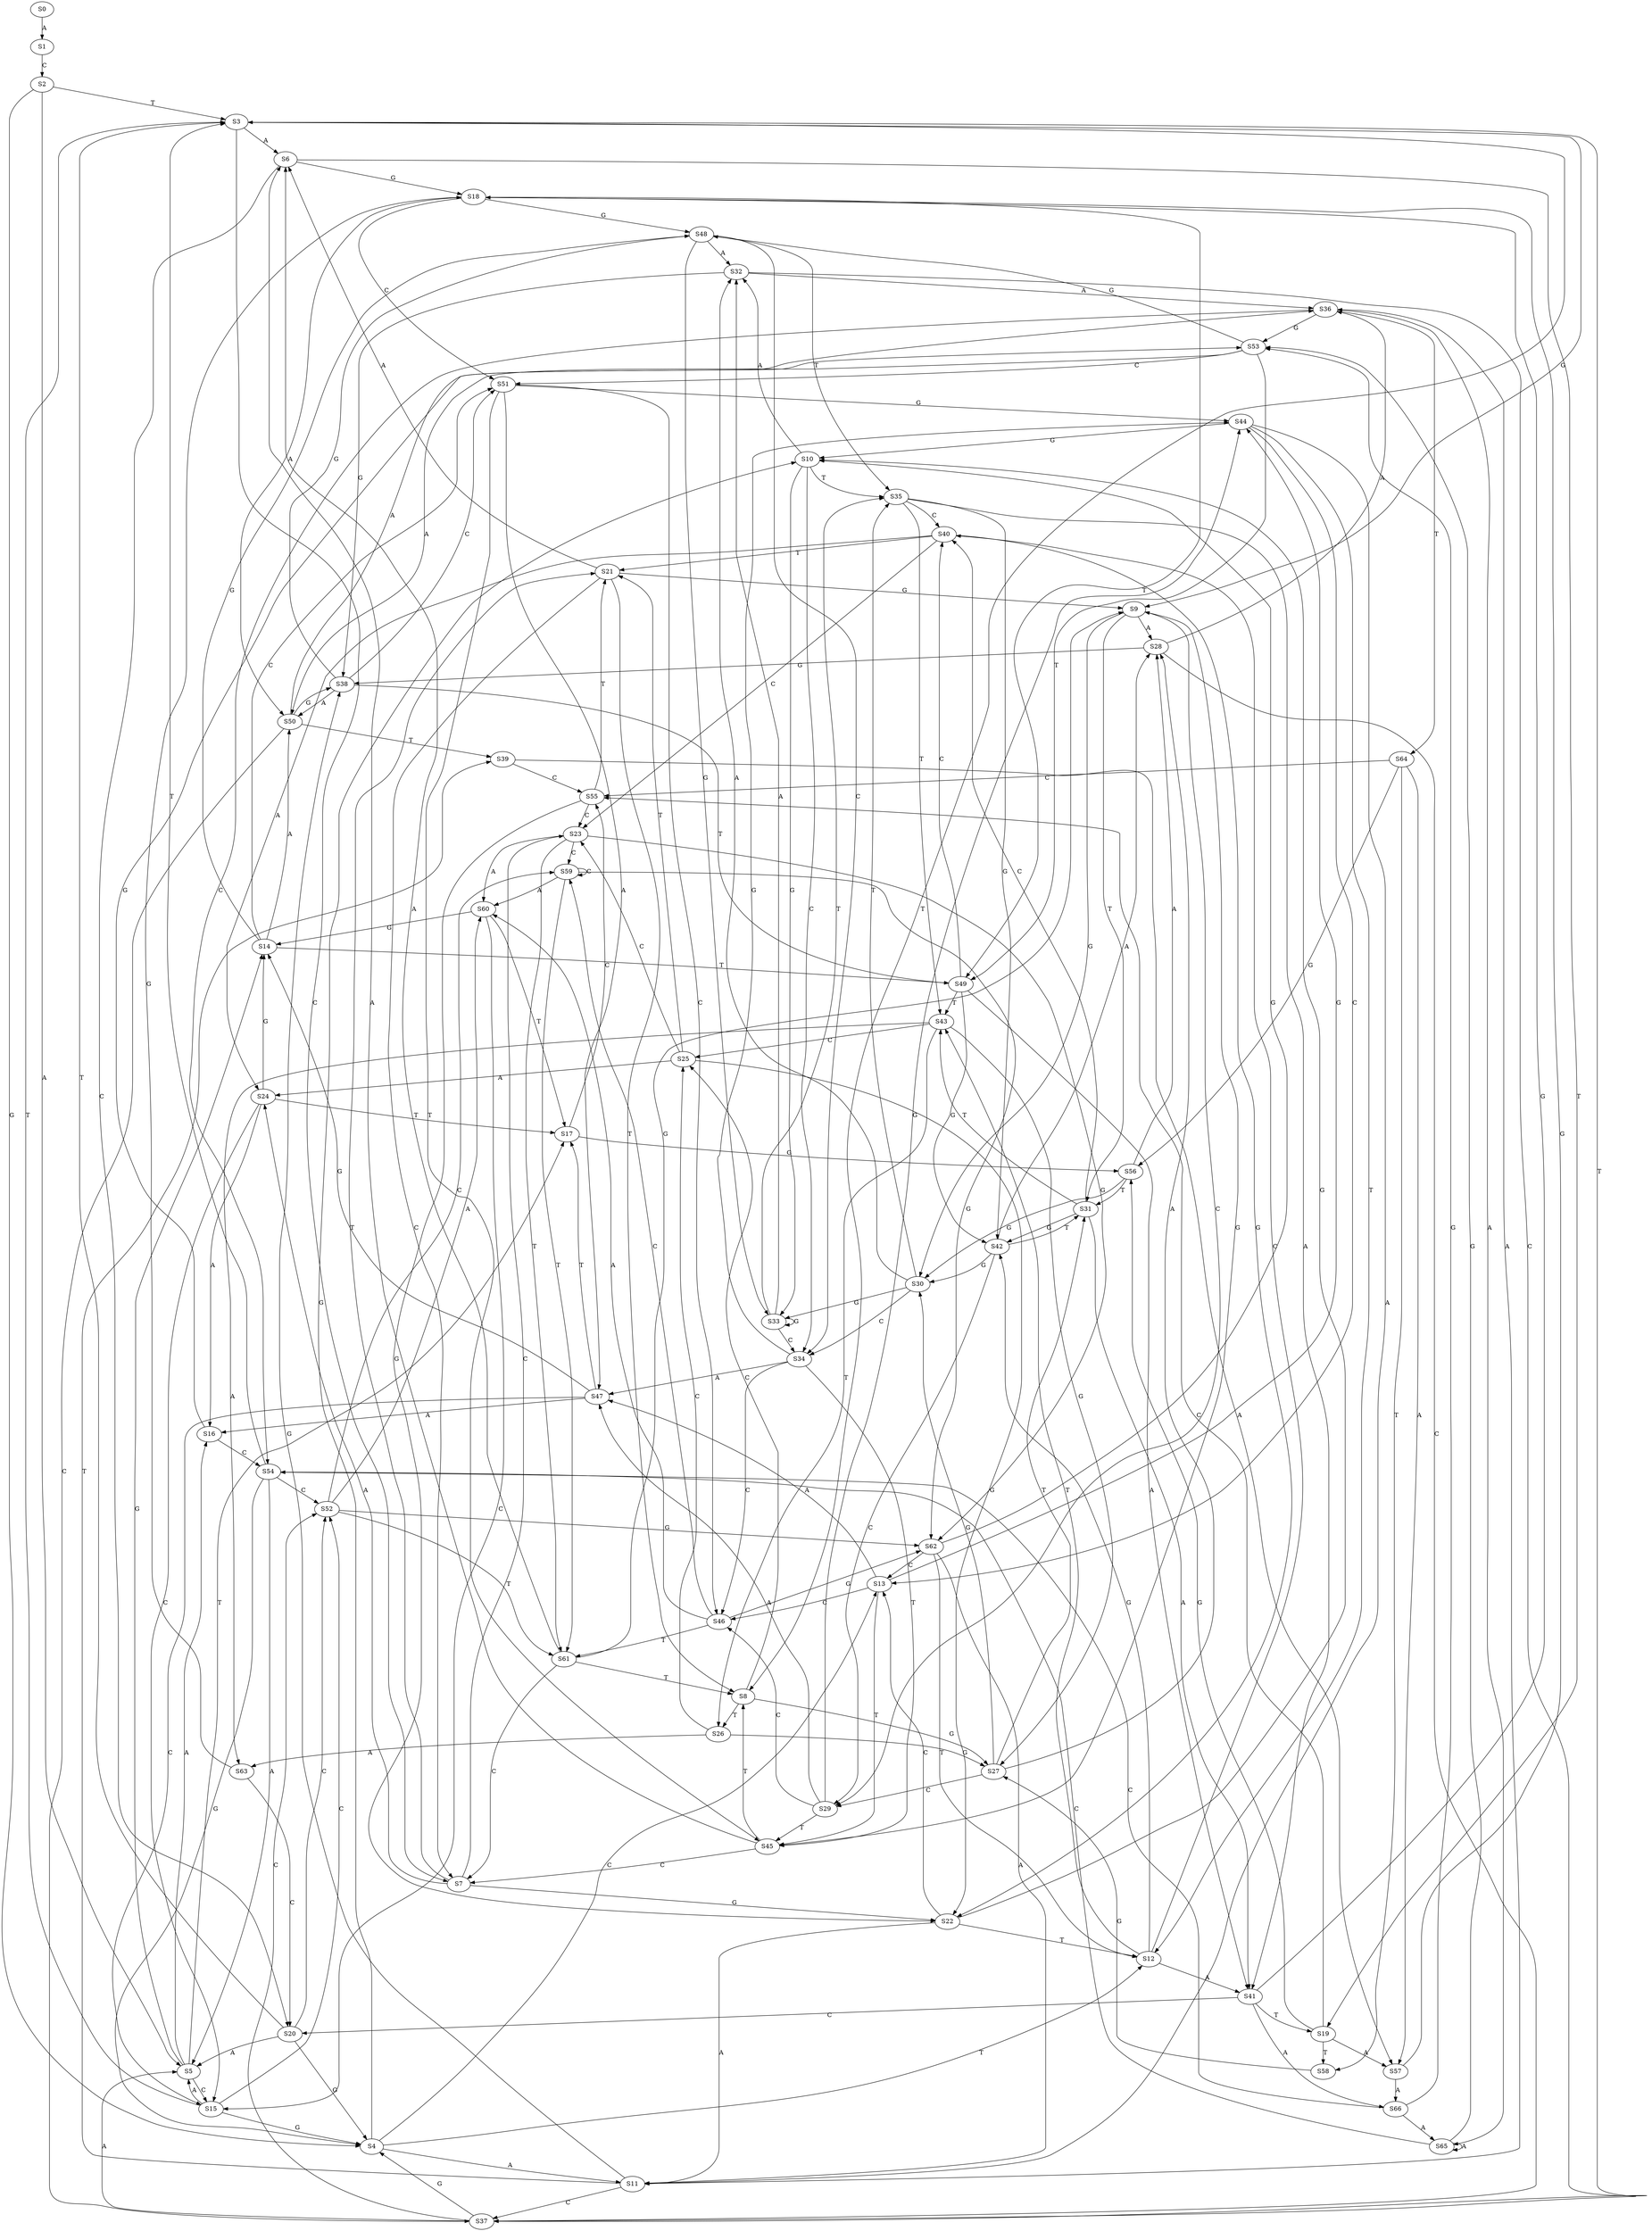 strict digraph  {
	S0 -> S1 [ label = A ];
	S1 -> S2 [ label = C ];
	S2 -> S3 [ label = T ];
	S2 -> S4 [ label = G ];
	S2 -> S5 [ label = A ];
	S3 -> S6 [ label = A ];
	S3 -> S7 [ label = C ];
	S3 -> S8 [ label = T ];
	S3 -> S9 [ label = G ];
	S4 -> S10 [ label = G ];
	S4 -> S11 [ label = A ];
	S4 -> S12 [ label = T ];
	S4 -> S13 [ label = C ];
	S5 -> S14 [ label = G ];
	S5 -> S15 [ label = C ];
	S5 -> S16 [ label = A ];
	S5 -> S17 [ label = T ];
	S6 -> S18 [ label = G ];
	S6 -> S19 [ label = T ];
	S6 -> S20 [ label = C ];
	S7 -> S21 [ label = T ];
	S7 -> S22 [ label = G ];
	S7 -> S23 [ label = C ];
	S7 -> S24 [ label = A ];
	S8 -> S25 [ label = C ];
	S8 -> S26 [ label = T ];
	S8 -> S27 [ label = G ];
	S9 -> S28 [ label = A ];
	S9 -> S29 [ label = C ];
	S9 -> S30 [ label = G ];
	S9 -> S31 [ label = T ];
	S10 -> S32 [ label = A ];
	S10 -> S33 [ label = G ];
	S10 -> S34 [ label = C ];
	S10 -> S35 [ label = T ];
	S11 -> S36 [ label = A ];
	S11 -> S37 [ label = C ];
	S11 -> S38 [ label = G ];
	S11 -> S39 [ label = T ];
	S12 -> S40 [ label = C ];
	S12 -> S41 [ label = A ];
	S12 -> S42 [ label = G ];
	S12 -> S43 [ label = T ];
	S13 -> S44 [ label = G ];
	S13 -> S45 [ label = T ];
	S13 -> S46 [ label = C ];
	S13 -> S47 [ label = A ];
	S14 -> S48 [ label = G ];
	S14 -> S49 [ label = T ];
	S14 -> S50 [ label = A ];
	S14 -> S51 [ label = C ];
	S15 -> S3 [ label = T ];
	S15 -> S4 [ label = G ];
	S15 -> S5 [ label = A ];
	S15 -> S52 [ label = C ];
	S16 -> S53 [ label = G ];
	S16 -> S54 [ label = C ];
	S17 -> S55 [ label = C ];
	S17 -> S56 [ label = G ];
	S18 -> S49 [ label = T ];
	S18 -> S50 [ label = A ];
	S18 -> S51 [ label = C ];
	S18 -> S48 [ label = G ];
	S19 -> S55 [ label = C ];
	S19 -> S57 [ label = A ];
	S19 -> S58 [ label = T ];
	S19 -> S56 [ label = G ];
	S20 -> S4 [ label = G ];
	S20 -> S3 [ label = T ];
	S20 -> S52 [ label = C ];
	S20 -> S5 [ label = A ];
	S21 -> S9 [ label = G ];
	S21 -> S7 [ label = C ];
	S21 -> S6 [ label = A ];
	S21 -> S8 [ label = T ];
	S22 -> S10 [ label = G ];
	S22 -> S12 [ label = T ];
	S22 -> S13 [ label = C ];
	S22 -> S11 [ label = A ];
	S23 -> S59 [ label = C ];
	S23 -> S60 [ label = A ];
	S23 -> S61 [ label = T ];
	S23 -> S62 [ label = G ];
	S24 -> S17 [ label = T ];
	S24 -> S15 [ label = C ];
	S24 -> S16 [ label = A ];
	S24 -> S14 [ label = G ];
	S25 -> S24 [ label = A ];
	S25 -> S23 [ label = C ];
	S25 -> S22 [ label = G ];
	S25 -> S21 [ label = T ];
	S26 -> S27 [ label = G ];
	S26 -> S25 [ label = C ];
	S26 -> S63 [ label = A ];
	S27 -> S30 [ label = G ];
	S27 -> S29 [ label = C ];
	S27 -> S31 [ label = T ];
	S27 -> S28 [ label = A ];
	S28 -> S38 [ label = G ];
	S28 -> S37 [ label = C ];
	S28 -> S36 [ label = A ];
	S29 -> S46 [ label = C ];
	S29 -> S44 [ label = G ];
	S29 -> S45 [ label = T ];
	S29 -> S47 [ label = A ];
	S30 -> S33 [ label = G ];
	S30 -> S34 [ label = C ];
	S30 -> S32 [ label = A ];
	S30 -> S35 [ label = T ];
	S31 -> S40 [ label = C ];
	S31 -> S43 [ label = T ];
	S31 -> S42 [ label = G ];
	S31 -> S41 [ label = A ];
	S32 -> S36 [ label = A ];
	S32 -> S38 [ label = G ];
	S32 -> S37 [ label = C ];
	S33 -> S35 [ label = T ];
	S33 -> S34 [ label = C ];
	S33 -> S33 [ label = G ];
	S33 -> S32 [ label = A ];
	S34 -> S45 [ label = T ];
	S34 -> S46 [ label = C ];
	S34 -> S47 [ label = A ];
	S34 -> S44 [ label = G ];
	S35 -> S41 [ label = A ];
	S35 -> S40 [ label = C ];
	S35 -> S42 [ label = G ];
	S35 -> S43 [ label = T ];
	S36 -> S64 [ label = T ];
	S36 -> S54 [ label = C ];
	S36 -> S65 [ label = A ];
	S36 -> S53 [ label = G ];
	S37 -> S3 [ label = T ];
	S37 -> S4 [ label = G ];
	S37 -> S52 [ label = C ];
	S37 -> S5 [ label = A ];
	S38 -> S49 [ label = T ];
	S38 -> S48 [ label = G ];
	S38 -> S50 [ label = A ];
	S38 -> S51 [ label = C ];
	S39 -> S57 [ label = A ];
	S39 -> S55 [ label = C ];
	S40 -> S21 [ label = T ];
	S40 -> S22 [ label = G ];
	S40 -> S24 [ label = A ];
	S40 -> S23 [ label = C ];
	S41 -> S19 [ label = T ];
	S41 -> S18 [ label = G ];
	S41 -> S66 [ label = A ];
	S41 -> S20 [ label = C ];
	S42 -> S31 [ label = T ];
	S42 -> S30 [ label = G ];
	S42 -> S28 [ label = A ];
	S42 -> S29 [ label = C ];
	S43 -> S25 [ label = C ];
	S43 -> S27 [ label = G ];
	S43 -> S63 [ label = A ];
	S43 -> S26 [ label = T ];
	S44 -> S10 [ label = G ];
	S44 -> S11 [ label = A ];
	S44 -> S12 [ label = T ];
	S44 -> S13 [ label = C ];
	S45 -> S6 [ label = A ];
	S45 -> S7 [ label = C ];
	S45 -> S8 [ label = T ];
	S45 -> S9 [ label = G ];
	S46 -> S62 [ label = G ];
	S46 -> S60 [ label = A ];
	S46 -> S61 [ label = T ];
	S46 -> S59 [ label = C ];
	S47 -> S14 [ label = G ];
	S47 -> S15 [ label = C ];
	S47 -> S16 [ label = A ];
	S47 -> S17 [ label = T ];
	S48 -> S32 [ label = A ];
	S48 -> S33 [ label = G ];
	S48 -> S35 [ label = T ];
	S48 -> S34 [ label = C ];
	S49 -> S41 [ label = A ];
	S49 -> S40 [ label = C ];
	S49 -> S42 [ label = G ];
	S49 -> S43 [ label = T ];
	S50 -> S36 [ label = A ];
	S50 -> S37 [ label = C ];
	S50 -> S39 [ label = T ];
	S50 -> S38 [ label = G ];
	S51 -> S46 [ label = C ];
	S51 -> S47 [ label = A ];
	S51 -> S44 [ label = G ];
	S51 -> S45 [ label = T ];
	S52 -> S59 [ label = C ];
	S52 -> S60 [ label = A ];
	S52 -> S61 [ label = T ];
	S52 -> S62 [ label = G ];
	S53 -> S49 [ label = T ];
	S53 -> S50 [ label = A ];
	S53 -> S51 [ label = C ];
	S53 -> S48 [ label = G ];
	S54 -> S5 [ label = A ];
	S54 -> S52 [ label = C ];
	S54 -> S4 [ label = G ];
	S54 -> S3 [ label = T ];
	S55 -> S23 [ label = C ];
	S55 -> S22 [ label = G ];
	S55 -> S21 [ label = T ];
	S56 -> S30 [ label = G ];
	S56 -> S28 [ label = A ];
	S56 -> S31 [ label = T ];
	S57 -> S18 [ label = G ];
	S57 -> S66 [ label = A ];
	S58 -> S27 [ label = G ];
	S59 -> S62 [ label = G ];
	S59 -> S59 [ label = C ];
	S59 -> S60 [ label = A ];
	S59 -> S61 [ label = T ];
	S60 -> S14 [ label = G ];
	S60 -> S17 [ label = T ];
	S60 -> S15 [ label = C ];
	S61 -> S9 [ label = G ];
	S61 -> S7 [ label = C ];
	S61 -> S8 [ label = T ];
	S61 -> S6 [ label = A ];
	S62 -> S11 [ label = A ];
	S62 -> S10 [ label = G ];
	S62 -> S12 [ label = T ];
	S62 -> S13 [ label = C ];
	S63 -> S20 [ label = C ];
	S63 -> S18 [ label = G ];
	S64 -> S57 [ label = A ];
	S64 -> S55 [ label = C ];
	S64 -> S56 [ label = G ];
	S64 -> S58 [ label = T ];
	S65 -> S53 [ label = G ];
	S65 -> S54 [ label = C ];
	S65 -> S65 [ label = A ];
	S66 -> S53 [ label = G ];
	S66 -> S65 [ label = A ];
	S66 -> S54 [ label = C ];
}
